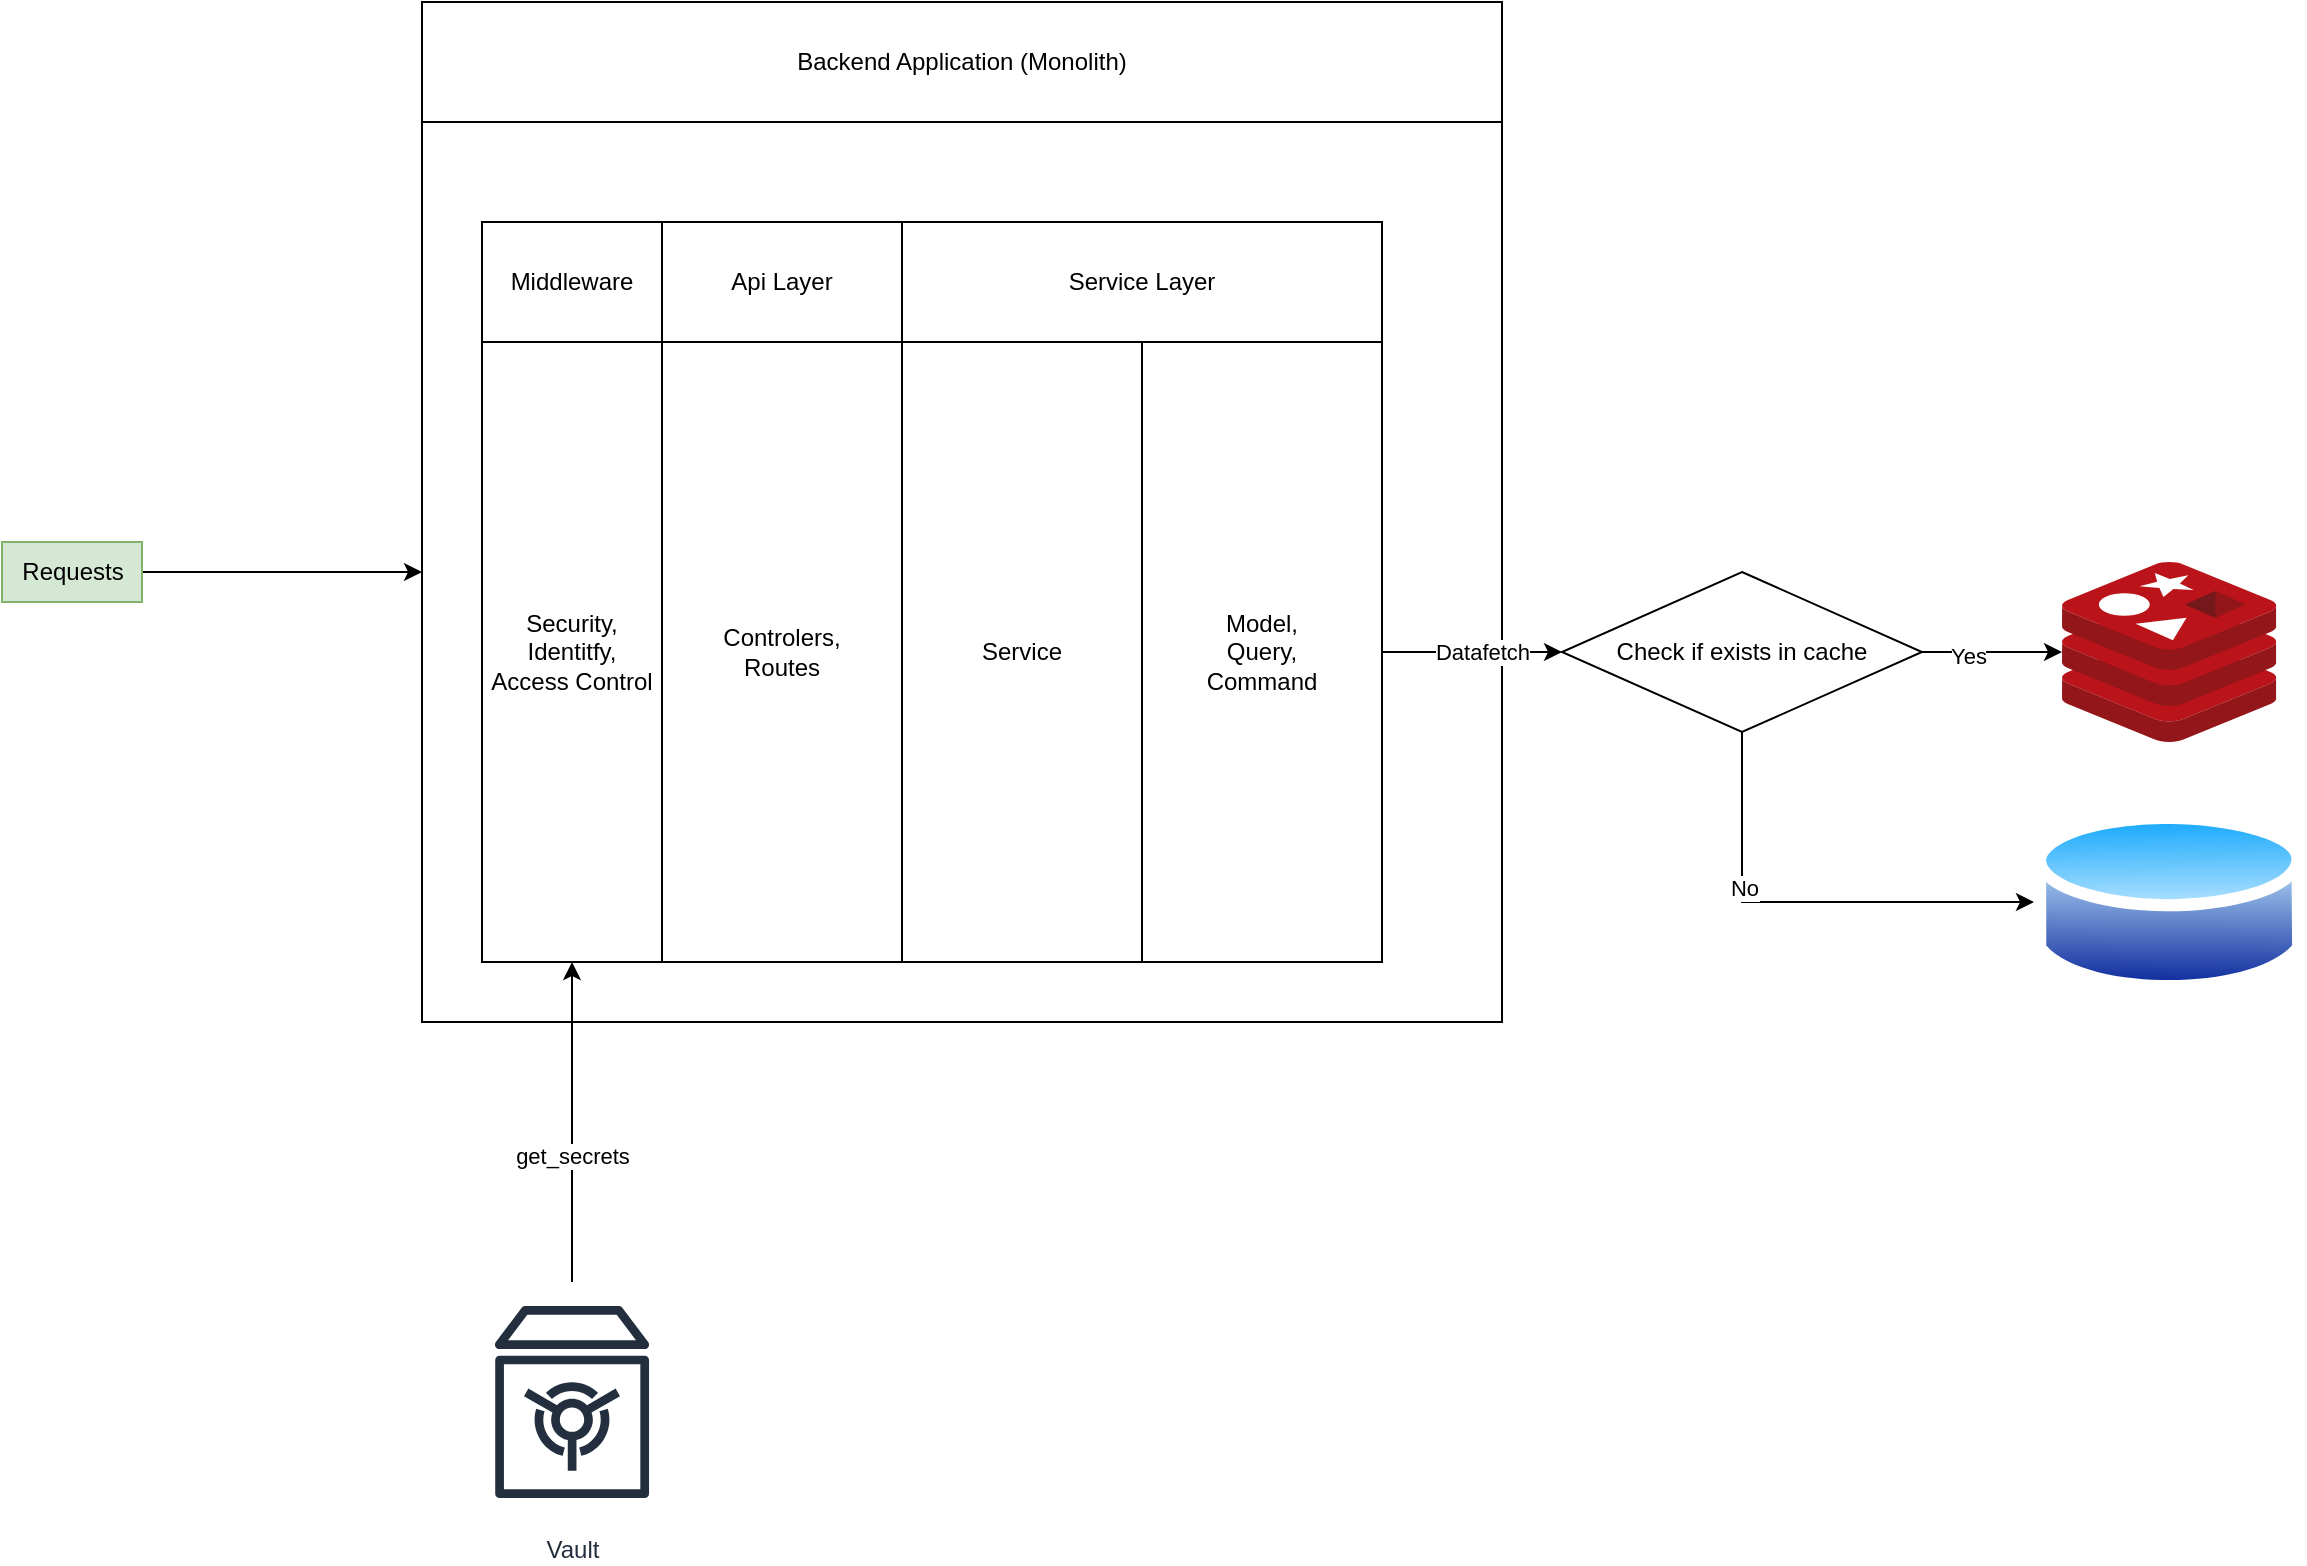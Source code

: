 <mxfile version="20.3.0" type="device" pages="2"><diagram id="mN0EmKqoyXV9wMCNC1Gs" name="Overall_Design"><mxGraphModel dx="3555" dy="2143" grid="1" gridSize="10" guides="1" tooltips="1" connect="1" arrows="1" fold="1" page="1" pageScale="1" pageWidth="850" pageHeight="1100" math="0" shadow="0"><root><mxCell id="0"/><mxCell id="1" parent="0"/><mxCell id="CH2VncPmw34OSxp6ylHV-7" value="" style="rounded=0;whiteSpace=wrap;html=1;" parent="1" vertex="1"><mxGeometry x="480" y="250" width="540" height="450" as="geometry"/></mxCell><mxCell id="CH2VncPmw34OSxp6ylHV-1" value="Controlers,&lt;br&gt;Routes" style="rounded=0;whiteSpace=wrap;html=1;" parent="1" vertex="1"><mxGeometry x="600" y="360" width="120" height="310" as="geometry"/></mxCell><mxCell id="CH2VncPmw34OSxp6ylHV-2" value="Service" style="rounded=0;whiteSpace=wrap;html=1;" parent="1" vertex="1"><mxGeometry x="720" y="360" width="120" height="310" as="geometry"/></mxCell><mxCell id="CH2VncPmw34OSxp6ylHV-20" style="edgeStyle=orthogonalEdgeStyle;rounded=0;orthogonalLoop=1;jettySize=auto;html=1;" parent="1" source="CH2VncPmw34OSxp6ylHV-3" target="CH2VncPmw34OSxp6ylHV-14" edge="1"><mxGeometry relative="1" as="geometry"/></mxCell><mxCell id="CH2VncPmw34OSxp6ylHV-21" value="Datafetch" style="edgeLabel;html=1;align=center;verticalAlign=middle;resizable=0;points=[];" parent="CH2VncPmw34OSxp6ylHV-20" vertex="1" connectable="0"><mxGeometry x="-0.375" relative="1" as="geometry"><mxPoint x="22" as="offset"/></mxGeometry></mxCell><mxCell id="CH2VncPmw34OSxp6ylHV-3" value="Model,&lt;br&gt;Query,&lt;br&gt;Command" style="rounded=0;whiteSpace=wrap;html=1;" parent="1" vertex="1"><mxGeometry x="840" y="360" width="120" height="310" as="geometry"/></mxCell><mxCell id="CH2VncPmw34OSxp6ylHV-4" value="Api Layer" style="rounded=0;whiteSpace=wrap;html=1;" parent="1" vertex="1"><mxGeometry x="600" y="300" width="120" height="60" as="geometry"/></mxCell><mxCell id="CH2VncPmw34OSxp6ylHV-5" value="Service Layer" style="rounded=0;whiteSpace=wrap;html=1;" parent="1" vertex="1"><mxGeometry x="720" y="300" width="240" height="60" as="geometry"/></mxCell><mxCell id="CH2VncPmw34OSxp6ylHV-8" value="Backend Application (Monolith)" style="rounded=0;whiteSpace=wrap;html=1;" parent="1" vertex="1"><mxGeometry x="480" y="190" width="540" height="60" as="geometry"/></mxCell><mxCell id="CH2VncPmw34OSxp6ylHV-10" value="" style="sketch=0;aspect=fixed;html=1;points=[];align=center;image;fontSize=12;image=img/lib/mscae/Cache_Redis_Product.svg;" parent="1" vertex="1"><mxGeometry x="1300" y="470" width="107.14" height="90" as="geometry"/></mxCell><mxCell id="CH2VncPmw34OSxp6ylHV-11" value="" style="aspect=fixed;perimeter=ellipsePerimeter;html=1;align=center;shadow=0;dashed=0;spacingTop=3;image;image=img/lib/active_directory/database.svg;" parent="1" vertex="1"><mxGeometry x="1286" y="590" width="135.14" height="100" as="geometry"/></mxCell><mxCell id="CH2VncPmw34OSxp6ylHV-15" style="edgeStyle=orthogonalEdgeStyle;rounded=0;orthogonalLoop=1;jettySize=auto;html=1;" parent="1" source="CH2VncPmw34OSxp6ylHV-14" target="CH2VncPmw34OSxp6ylHV-10" edge="1"><mxGeometry relative="1" as="geometry"/></mxCell><mxCell id="CH2VncPmw34OSxp6ylHV-17" value="Yes" style="edgeLabel;html=1;align=center;verticalAlign=middle;resizable=0;points=[];" parent="CH2VncPmw34OSxp6ylHV-15" vertex="1" connectable="0"><mxGeometry x="-0.343" y="-2" relative="1" as="geometry"><mxPoint as="offset"/></mxGeometry></mxCell><mxCell id="CH2VncPmw34OSxp6ylHV-18" style="edgeStyle=orthogonalEdgeStyle;rounded=0;orthogonalLoop=1;jettySize=auto;html=1;" parent="1" source="CH2VncPmw34OSxp6ylHV-14" target="CH2VncPmw34OSxp6ylHV-11" edge="1"><mxGeometry relative="1" as="geometry"><Array as="points"><mxPoint x="1140" y="640"/></Array></mxGeometry></mxCell><mxCell id="CH2VncPmw34OSxp6ylHV-19" value="No" style="edgeLabel;html=1;align=center;verticalAlign=middle;resizable=0;points=[];" parent="CH2VncPmw34OSxp6ylHV-18" vertex="1" connectable="0"><mxGeometry x="-0.323" y="1" relative="1" as="geometry"><mxPoint as="offset"/></mxGeometry></mxCell><mxCell id="CH2VncPmw34OSxp6ylHV-14" value="Check if exists in cache" style="rhombus;whiteSpace=wrap;html=1;" parent="1" vertex="1"><mxGeometry x="1050" y="475" width="180" height="80" as="geometry"/></mxCell><mxCell id="CH2VncPmw34OSxp6ylHV-23" value="Security,&lt;br&gt;Identitfy,&lt;br&gt;Access Control" style="rounded=0;whiteSpace=wrap;html=1;" parent="1" vertex="1"><mxGeometry x="510" y="360" width="90" height="310" as="geometry"/></mxCell><mxCell id="CH2VncPmw34OSxp6ylHV-24" value="Middleware" style="rounded=0;whiteSpace=wrap;html=1;" parent="1" vertex="1"><mxGeometry x="510" y="300" width="90" height="60" as="geometry"/></mxCell><mxCell id="CH2VncPmw34OSxp6ylHV-26" style="edgeStyle=orthogonalEdgeStyle;rounded=0;orthogonalLoop=1;jettySize=auto;html=1;entryX=0.5;entryY=1;entryDx=0;entryDy=0;" parent="1" source="CH2VncPmw34OSxp6ylHV-25" target="CH2VncPmw34OSxp6ylHV-23" edge="1"><mxGeometry relative="1" as="geometry"/></mxCell><mxCell id="CH2VncPmw34OSxp6ylHV-27" value="get_secrets" style="edgeLabel;html=1;align=center;verticalAlign=middle;resizable=0;points=[];" parent="CH2VncPmw34OSxp6ylHV-26" vertex="1" connectable="0"><mxGeometry x="-0.212" relative="1" as="geometry"><mxPoint as="offset"/></mxGeometry></mxCell><mxCell id="CH2VncPmw34OSxp6ylHV-25" value="Vault" style="sketch=0;outlineConnect=0;fontColor=#232F3E;gradientColor=none;strokeColor=#232F3E;fillColor=#ffffff;dashed=0;verticalLabelPosition=bottom;verticalAlign=top;align=center;html=1;fontSize=12;fontStyle=0;aspect=fixed;shape=mxgraph.aws4.resourceIcon;resIcon=mxgraph.aws4.vault;" parent="1" vertex="1"><mxGeometry x="495" y="830" width="120" height="120" as="geometry"/></mxCell><mxCell id="rf16YfqOlcuiQ2ey4viV-3" style="edgeStyle=orthogonalEdgeStyle;rounded=0;orthogonalLoop=1;jettySize=auto;html=1;" parent="1" source="rf16YfqOlcuiQ2ey4viV-2" target="CH2VncPmw34OSxp6ylHV-7" edge="1"><mxGeometry relative="1" as="geometry"/></mxCell><mxCell id="rf16YfqOlcuiQ2ey4viV-2" value="Requests" style="text;html=1;align=center;verticalAlign=middle;resizable=0;points=[];autosize=1;strokeColor=#82b366;fillColor=#d5e8d4;" parent="1" vertex="1"><mxGeometry x="270" y="460" width="70" height="30" as="geometry"/></mxCell></root></mxGraphModel></diagram><diagram id="4s-WUDLt3dQDbercHTkZ" name="Domains_and_modules"><mxGraphModel dx="1237" dy="745" grid="1" gridSize="10" guides="1" tooltips="1" connect="1" arrows="1" fold="1" page="1" pageScale="1" pageWidth="850" pageHeight="1100" math="0" shadow="0"><root><mxCell id="0"/><mxCell id="1" parent="0"/><mxCell id="j3xKYJDetpzmqbOvAMqa-34" value="" style="rounded=0;whiteSpace=wrap;html=1;fontSize=16;" parent="1" vertex="1"><mxGeometry x="1500" y="300" width="680" height="470" as="geometry"/></mxCell><mxCell id="j3xKYJDetpzmqbOvAMqa-36" value="" style="rounded=0;whiteSpace=wrap;html=1;strokeColor=#ae4132;fontSize=16;fillColor=#fad9d5;" parent="1" vertex="1"><mxGeometry x="1500" y="430" width="680" height="120" as="geometry"/></mxCell><mxCell id="j3xKYJDetpzmqbOvAMqa-35" value="" style="rounded=0;whiteSpace=wrap;html=1;strokeColor=#0e8088;fontSize=16;fillColor=#b0e3e6;" parent="1" vertex="1"><mxGeometry x="1500" y="550" width="680" height="220" as="geometry"/></mxCell><mxCell id="j3xKYJDetpzmqbOvAMqa-11" value="" style="rounded=0;whiteSpace=wrap;html=1;fontSize=16;strokeColor=none;fillColor=#f5f5f5;fontColor=#333333;" parent="1" vertex="1"><mxGeometry x="320" y="370" width="680" height="130" as="geometry"/></mxCell><mxCell id="U0AHRgIe2T_nI9k118xk-4" style="edgeStyle=orthogonalEdgeStyle;rounded=0;orthogonalLoop=1;jettySize=auto;html=1;fontSize=16;fillColor=#f8cecc;strokeColor=#b85450;" parent="1" source="Z6W0g1pmr_D4fWzFVymj-4" target="U0AHRgIe2T_nI9k118xk-1" edge="1"><mxGeometry relative="1" as="geometry"/></mxCell><mxCell id="Z6W0g1pmr_D4fWzFVymj-4" value="seller_api module" style="rounded=0;whiteSpace=wrap;html=1;fontSize=16;" parent="1" vertex="1"><mxGeometry x="740" y="220" width="150" height="90" as="geometry"/></mxCell><mxCell id="U0AHRgIe2T_nI9k118xk-12" style="rounded=0;orthogonalLoop=1;jettySize=auto;html=1;fontSize=16;fillColor=#f8cecc;strokeColor=#b85450;" parent="1" source="U0AHRgIe2T_nI9k118xk-1" target="U0AHRgIe2T_nI9k118xk-2" edge="1"><mxGeometry relative="1" as="geometry"/></mxCell><mxCell id="U0AHRgIe2T_nI9k118xk-14" style="rounded=0;orthogonalLoop=1;jettySize=auto;html=1;fontSize=16;fillColor=#f8cecc;strokeColor=#b85450;" parent="1" source="U0AHRgIe2T_nI9k118xk-1" target="U0AHRgIe2T_nI9k118xk-9" edge="1"><mxGeometry relative="1" as="geometry"/></mxCell><mxCell id="U0AHRgIe2T_nI9k118xk-19" style="rounded=0;orthogonalLoop=1;jettySize=auto;html=1;fontSize=16;fillColor=#f8cecc;strokeColor=#b85450;" parent="1" source="U0AHRgIe2T_nI9k118xk-1" target="U0AHRgIe2T_nI9k118xk-16" edge="1"><mxGeometry relative="1" as="geometry"/></mxCell><mxCell id="U0AHRgIe2T_nI9k118xk-1" value="seller_services module" style="rounded=0;whiteSpace=wrap;html=1;fontSize=16;" parent="1" vertex="1"><mxGeometry x="740" y="380" width="150" height="110" as="geometry"/></mxCell><mxCell id="U0AHRgIe2T_nI9k118xk-2" value="profile module" style="rounded=0;whiteSpace=wrap;html=1;fontSize=16;" parent="1" vertex="1"><mxGeometry x="190" y="610" width="300" height="30" as="geometry"/></mxCell><mxCell id="U0AHRgIe2T_nI9k118xk-3" value="&lt;ul&gt;&lt;li&gt;store,&lt;/li&gt;&lt;li&gt;store_owner,&lt;/li&gt;&lt;li&gt;store_theme,&lt;/li&gt;&lt;li&gt;featured_stores,&lt;/li&gt;&lt;li&gt;buyer,&lt;/li&gt;&lt;li&gt;buyer_following&lt;/li&gt;&lt;/ul&gt;" style="rounded=0;whiteSpace=wrap;html=1;fontSize=16;align=left;" parent="1" vertex="1"><mxGeometry x="330" y="640" width="160" height="200" as="geometry"/></mxCell><mxCell id="j3xKYJDetpzmqbOvAMqa-17" style="edgeStyle=none;rounded=0;orthogonalLoop=1;jettySize=auto;html=1;fontSize=16;fillColor=#f8cecc;strokeColor=#b85450;" parent="1" source="U0AHRgIe2T_nI9k118xk-8" target="j3xKYJDetpzmqbOvAMqa-15" edge="1"><mxGeometry relative="1" as="geometry"/></mxCell><mxCell id="j3xKYJDetpzmqbOvAMqa-20" style="edgeStyle=orthogonalEdgeStyle;rounded=0;orthogonalLoop=1;jettySize=auto;html=1;entryX=0.5;entryY=1;entryDx=0;entryDy=0;fontSize=16;fillColor=#dae8fc;strokeColor=#6c8ebf;" parent="1" source="U0AHRgIe2T_nI9k118xk-8" target="U0AHRgIe2T_nI9k118xk-3" edge="1"><mxGeometry relative="1" as="geometry"><Array as="points"><mxPoint x="1120" y="745"/><mxPoint x="1120" y="920"/><mxPoint x="410" y="920"/></Array></mxGeometry></mxCell><mxCell id="U0AHRgIe2T_nI9k118xk-8" value="&lt;ul&gt;&lt;li&gt;posts,&lt;/li&gt;&lt;li&gt;images&lt;/li&gt;&lt;li&gt;events,&lt;/li&gt;&lt;li&gt;comments,&lt;/li&gt;&lt;li&gt;likes,&lt;/li&gt;&lt;/ul&gt;" style="rounded=0;whiteSpace=wrap;html=1;fontSize=16;align=left;" parent="1" vertex="1"><mxGeometry x="1155" y="640" width="190" height="210" as="geometry"/></mxCell><mxCell id="U0AHRgIe2T_nI9k118xk-9" value="media module" style="rounded=0;whiteSpace=wrap;html=1;fontSize=16;" parent="1" vertex="1"><mxGeometry x="1040" y="610" width="305" height="30" as="geometry"/></mxCell><mxCell id="U0AHRgIe2T_nI9k118xk-15" value="&lt;div&gt;&lt;br&gt;&lt;/div&gt;&lt;ul&gt;&lt;li&gt;categories,&lt;/li&gt;&lt;li&gt;products,&lt;/li&gt;&lt;li&gt;product_images,&lt;/li&gt;&lt;li&gt;promotions,&lt;/li&gt;&lt;li&gt;product_review,&lt;/li&gt;&lt;li&gt;carts,&lt;/li&gt;&lt;li&gt;wishlist,&lt;/li&gt;&lt;li&gt;orders,&lt;/li&gt;&lt;li&gt;payments,&lt;/li&gt;&lt;li&gt;delivery,&lt;/li&gt;&lt;/ul&gt;" style="rounded=0;whiteSpace=wrap;html=1;fontSize=16;align=left;" parent="1" vertex="1"><mxGeometry x="590" y="630" width="190" height="250" as="geometry"/></mxCell><mxCell id="U0AHRgIe2T_nI9k118xk-16" value="ecommerce module" style="rounded=0;whiteSpace=wrap;html=1;fontSize=16;" parent="1" vertex="1"><mxGeometry x="590" y="600" width="340" height="30" as="geometry"/></mxCell><mxCell id="j3xKYJDetpzmqbOvAMqa-3" style="edgeStyle=orthogonalEdgeStyle;rounded=0;orthogonalLoop=1;jettySize=auto;html=1;fontSize=16;fillColor=#dae8fc;strokeColor=#6c8ebf;" parent="1" source="j3xKYJDetpzmqbOvAMqa-1" target="j3xKYJDetpzmqbOvAMqa-2" edge="1"><mxGeometry relative="1" as="geometry"/></mxCell><mxCell id="j3xKYJDetpzmqbOvAMqa-1" value="buyer_api module" style="rounded=0;whiteSpace=wrap;html=1;fontSize=16;" parent="1" vertex="1"><mxGeometry x="500" y="220" width="150" height="90" as="geometry"/></mxCell><mxCell id="j3xKYJDetpzmqbOvAMqa-5" style="rounded=0;orthogonalLoop=1;jettySize=auto;html=1;entryX=0.386;entryY=0.039;entryDx=0;entryDy=0;fontSize=16;fillColor=#dae8fc;strokeColor=#6c8ebf;entryPerimeter=0;" parent="1" source="j3xKYJDetpzmqbOvAMqa-2" target="U0AHRgIe2T_nI9k118xk-16" edge="1"><mxGeometry relative="1" as="geometry"/></mxCell><mxCell id="j3xKYJDetpzmqbOvAMqa-7" style="edgeStyle=none;rounded=0;orthogonalLoop=1;jettySize=auto;html=1;fontSize=16;fillColor=#dae8fc;strokeColor=#6c8ebf;" parent="1" source="j3xKYJDetpzmqbOvAMqa-2" target="U0AHRgIe2T_nI9k118xk-9" edge="1"><mxGeometry relative="1" as="geometry"/></mxCell><mxCell id="j3xKYJDetpzmqbOvAMqa-10" style="edgeStyle=none;rounded=0;orthogonalLoop=1;jettySize=auto;html=1;fontSize=16;fillColor=#dae8fc;strokeColor=#6c8ebf;" parent="1" source="j3xKYJDetpzmqbOvAMqa-2" target="U0AHRgIe2T_nI9k118xk-2" edge="1"><mxGeometry relative="1" as="geometry"/></mxCell><mxCell id="j3xKYJDetpzmqbOvAMqa-2" value="buyer_services&lt;br&gt;module" style="rounded=0;whiteSpace=wrap;html=1;fontSize=16;" parent="1" vertex="1"><mxGeometry x="500" y="390" width="150" height="90" as="geometry"/></mxCell><mxCell id="j3xKYJDetpzmqbOvAMqa-12" value="Service Layer&lt;br&gt;(Optional)" style="rounded=0;whiteSpace=wrap;html=1;fontSize=16;strokeColor=none;fillColor=#f5f5f5;fontColor=#333333;" parent="1" vertex="1"><mxGeometry x="320" y="370" width="150" height="130" as="geometry"/></mxCell><mxCell id="j3xKYJDetpzmqbOvAMqa-14" value="user account and security related things will also be here,&lt;br&gt;&lt;br&gt;This is the fundamental module" style="rounded=0;whiteSpace=wrap;html=1;fontSize=16;fillColor=#f5f5f5;fontColor=#333333;strokeColor=#666666;" parent="1" vertex="1"><mxGeometry x="190" y="640" width="140" height="200" as="geometry"/></mxCell><mxCell id="j3xKYJDetpzmqbOvAMqa-15" value="the module with most business logics&amp;nbsp;" style="rounded=0;whiteSpace=wrap;html=1;fontSize=16;fillColor=#f5f5f5;fontColor=#333333;strokeColor=#666666;" parent="1" vertex="1"><mxGeometry x="780" y="630" width="150" height="250" as="geometry"/></mxCell><mxCell id="j3xKYJDetpzmqbOvAMqa-16" value="Medeia and cotent related stuffs" style="rounded=0;whiteSpace=wrap;html=1;fontSize=16;fillColor=#f5f5f5;fontColor=#333333;strokeColor=#666666;" parent="1" vertex="1"><mxGeometry x="1040" y="640" width="115" height="210" as="geometry"/></mxCell><mxCell id="j3xKYJDetpzmqbOvAMqa-21" value="&lt;ul&gt;&lt;li&gt;friends&lt;/li&gt;&lt;li&gt;chats&lt;/li&gt;&lt;li&gt;messages&lt;/li&gt;&lt;li&gt;groups&lt;/li&gt;&lt;/ul&gt;" style="rounded=0;whiteSpace=wrap;html=1;fontSize=16;align=left;fillColor=#fff2cc;strokeColor=#d6b656;" parent="1" vertex="1"><mxGeometry x="190" y="910" width="160" height="150" as="geometry"/></mxCell><mxCell id="j3xKYJDetpzmqbOvAMqa-22" value="&lt;div style=&quot;&quot;&gt;&lt;span style=&quot;background-color: initial;&quot;&gt;Here are future potential models&lt;/span&gt;&lt;/div&gt;" style="rounded=0;whiteSpace=wrap;html=1;fontSize=16;align=center;fillColor=#fff2cc;strokeColor=#d6b656;" parent="1" vertex="1"><mxGeometry x="190" y="840" width="160" height="70" as="geometry"/></mxCell><mxCell id="j3xKYJDetpzmqbOvAMqa-27" style="rounded=0;orthogonalLoop=1;jettySize=auto;html=1;fontSize=16;opacity=70;fillColor=#b0e3e6;strokeColor=#0e8088;" parent="1" source="j3xKYJDetpzmqbOvAMqa-23" target="j3xKYJDetpzmqbOvAMqa-24" edge="1"><mxGeometry relative="1" as="geometry"/></mxCell><mxCell id="j3xKYJDetpzmqbOvAMqa-28" style="edgeStyle=none;rounded=0;orthogonalLoop=1;jettySize=auto;html=1;fontSize=16;opacity=70;fillColor=#b0e3e6;strokeColor=#0e8088;" parent="1" source="j3xKYJDetpzmqbOvAMqa-23" target="j3xKYJDetpzmqbOvAMqa-25" edge="1"><mxGeometry relative="1" as="geometry"/></mxCell><mxCell id="j3xKYJDetpzmqbOvAMqa-23" value="media domain" style="rounded=0;whiteSpace=wrap;html=1;fontSize=16;opacity=70;fillColor=#b0e3e6;strokeColor=#0e8088;" parent="1" vertex="1"><mxGeometry x="1760" y="640" width="160" height="30" as="geometry"/></mxCell><mxCell id="j3xKYJDetpzmqbOvAMqa-24" value="ecommerce domain" style="rounded=0;whiteSpace=wrap;html=1;fontSize=16;opacity=70;fillColor=#b0e3e6;strokeColor=#0e8088;" parent="1" vertex="1"><mxGeometry x="1540" y="700" width="190" height="30" as="geometry"/></mxCell><mxCell id="j3xKYJDetpzmqbOvAMqa-29" style="edgeStyle=none;rounded=0;orthogonalLoop=1;jettySize=auto;html=1;fontSize=16;opacity=70;fillColor=#b0e3e6;strokeColor=#0e8088;" parent="1" source="j3xKYJDetpzmqbOvAMqa-25" target="j3xKYJDetpzmqbOvAMqa-24" edge="1"><mxGeometry relative="1" as="geometry"/></mxCell><mxCell id="j3xKYJDetpzmqbOvAMqa-25" value="profile domain" style="rounded=0;whiteSpace=wrap;html=1;fontSize=16;opacity=70;fillColor=#b0e3e6;strokeColor=#0e8088;" parent="1" vertex="1"><mxGeometry x="1960" y="680" width="165" height="30" as="geometry"/></mxCell><mxCell id="j3xKYJDetpzmqbOvAMqa-33" value="" style="edgeStyle=none;rounded=0;orthogonalLoop=1;jettySize=auto;html=1;fontSize=16;opacity=70;fillColor=#f8cecc;strokeColor=#b85450;" parent="1" source="j3xKYJDetpzmqbOvAMqa-30" target="j3xKYJDetpzmqbOvAMqa-23" edge="1"><mxGeometry relative="1" as="geometry"/></mxCell><mxCell id="VI1KRXgUwKvCvb6Oarrz-1" style="edgeStyle=none;rounded=0;orthogonalLoop=1;jettySize=auto;html=1;fontSize=16;opacity=70;fillColor=#fad9d5;strokeColor=#ae4132;" parent="1" source="j3xKYJDetpzmqbOvAMqa-30" target="j3xKYJDetpzmqbOvAMqa-24" edge="1"><mxGeometry relative="1" as="geometry"/></mxCell><mxCell id="VI1KRXgUwKvCvb6Oarrz-2" style="edgeStyle=none;rounded=0;orthogonalLoop=1;jettySize=auto;html=1;fontSize=16;opacity=70;fillColor=#fad9d5;strokeColor=#ae4132;" parent="1" source="j3xKYJDetpzmqbOvAMqa-30" target="j3xKYJDetpzmqbOvAMqa-25" edge="1"><mxGeometry relative="1" as="geometry"/></mxCell><mxCell id="j3xKYJDetpzmqbOvAMqa-30" value="seller_service" style="rounded=0;whiteSpace=wrap;html=1;fontSize=16;opacity=70;fillColor=#fad9d5;strokeColor=#ae4132;" parent="1" vertex="1"><mxGeometry x="1560" y="470" width="160" height="30" as="geometry"/></mxCell><mxCell id="j3xKYJDetpzmqbOvAMqa-32" style="edgeStyle=none;rounded=0;orthogonalLoop=1;jettySize=auto;html=1;fontSize=16;opacity=70;fillColor=#b0e3e6;strokeColor=#000000;" parent="1" source="j3xKYJDetpzmqbOvAMqa-31" target="j3xKYJDetpzmqbOvAMqa-30" edge="1"><mxGeometry relative="1" as="geometry"/></mxCell><mxCell id="oiPuMR9ao738TOesgBCz-3" style="edgeStyle=none;rounded=0;orthogonalLoop=1;jettySize=auto;html=1;" edge="1" parent="1" source="j3xKYJDetpzmqbOvAMqa-31" target="oiPuMR9ao738TOesgBCz-1"><mxGeometry relative="1" as="geometry"/></mxCell><mxCell id="oiPuMR9ao738TOesgBCz-4" style="edgeStyle=none;rounded=0;orthogonalLoop=1;jettySize=auto;html=1;" edge="1" parent="1" source="j3xKYJDetpzmqbOvAMqa-31" target="oiPuMR9ao738TOesgBCz-2"><mxGeometry relative="1" as="geometry"/></mxCell><mxCell id="j3xKYJDetpzmqbOvAMqa-31" value="api" style="rounded=0;whiteSpace=wrap;html=1;fontSize=16;opacity=70;" parent="1" vertex="1"><mxGeometry x="1720" y="350" width="230" height="30" as="geometry"/></mxCell><mxCell id="rocUHAFXTvDta8UKghgc-1" value="&lt;div style=&quot;&quot;&gt;groups&lt;/div&gt;" style="rounded=0;whiteSpace=wrap;html=1;fontSize=16;align=center;fillColor=#fff2cc;strokeColor=#d6b656;" parent="1" vertex="1"><mxGeometry x="1160" y="850" width="180" height="160" as="geometry"/></mxCell><mxCell id="rocUHAFXTvDta8UKghgc-2" value="&lt;div style=&quot;&quot;&gt;future potential model&lt;/div&gt;" style="rounded=0;whiteSpace=wrap;html=1;fontSize=16;align=center;fillColor=#fff2cc;strokeColor=#d6b656;" parent="1" vertex="1"><mxGeometry x="1160" y="850" width="180" height="40" as="geometry"/></mxCell><mxCell id="oiPuMR9ao738TOesgBCz-7" style="edgeStyle=none;rounded=0;orthogonalLoop=1;jettySize=auto;html=1;strokeColor=#b85450;fillColor=#f8cecc;" edge="1" parent="1" source="oiPuMR9ao738TOesgBCz-1" target="j3xKYJDetpzmqbOvAMqa-23"><mxGeometry relative="1" as="geometry"/></mxCell><mxCell id="oiPuMR9ao738TOesgBCz-8" style="edgeStyle=none;rounded=0;orthogonalLoop=1;jettySize=auto;html=1;strokeColor=#b85450;fillColor=#f8cecc;" edge="1" parent="1" source="oiPuMR9ao738TOesgBCz-1" target="j3xKYJDetpzmqbOvAMqa-25"><mxGeometry relative="1" as="geometry"/></mxCell><mxCell id="oiPuMR9ao738TOesgBCz-10" style="edgeStyle=none;rounded=0;orthogonalLoop=1;jettySize=auto;html=1;strokeColor=#b85450;fillColor=#f8cecc;" edge="1" parent="1" source="oiPuMR9ao738TOesgBCz-1" target="j3xKYJDetpzmqbOvAMqa-24"><mxGeometry relative="1" as="geometry"/></mxCell><mxCell id="oiPuMR9ao738TOesgBCz-1" value="buyer_service" style="rounded=0;whiteSpace=wrap;html=1;fontSize=16;opacity=70;fillColor=#fad9d5;strokeColor=#ae4132;" vertex="1" parent="1"><mxGeometry x="1740" y="470" width="170" height="30" as="geometry"/></mxCell><mxCell id="oiPuMR9ao738TOesgBCz-11" style="edgeStyle=none;rounded=0;orthogonalLoop=1;jettySize=auto;html=1;strokeColor=#b85450;fillColor=#f8cecc;" edge="1" parent="1" source="oiPuMR9ao738TOesgBCz-2" target="j3xKYJDetpzmqbOvAMqa-23"><mxGeometry relative="1" as="geometry"/></mxCell><mxCell id="oiPuMR9ao738TOesgBCz-12" style="edgeStyle=none;rounded=0;orthogonalLoop=1;jettySize=auto;html=1;strokeColor=#b85450;fillColor=#f8cecc;" edge="1" parent="1" target="j3xKYJDetpzmqbOvAMqa-24"><mxGeometry relative="1" as="geometry"><mxPoint x="1990" y="500" as="sourcePoint"/></mxGeometry></mxCell><mxCell id="oiPuMR9ao738TOesgBCz-13" style="edgeStyle=none;rounded=0;orthogonalLoop=1;jettySize=auto;html=1;strokeColor=#b85450;fillColor=#f8cecc;" edge="1" parent="1" source="oiPuMR9ao738TOesgBCz-2" target="j3xKYJDetpzmqbOvAMqa-25"><mxGeometry relative="1" as="geometry"/></mxCell><mxCell id="oiPuMR9ao738TOesgBCz-2" value="admin_service" style="rounded=0;whiteSpace=wrap;html=1;fontSize=16;opacity=70;fillColor=#fad9d5;strokeColor=#ae4132;" vertex="1" parent="1"><mxGeometry x="1930" y="470" width="170" height="30" as="geometry"/></mxCell></root></mxGraphModel></diagram></mxfile>